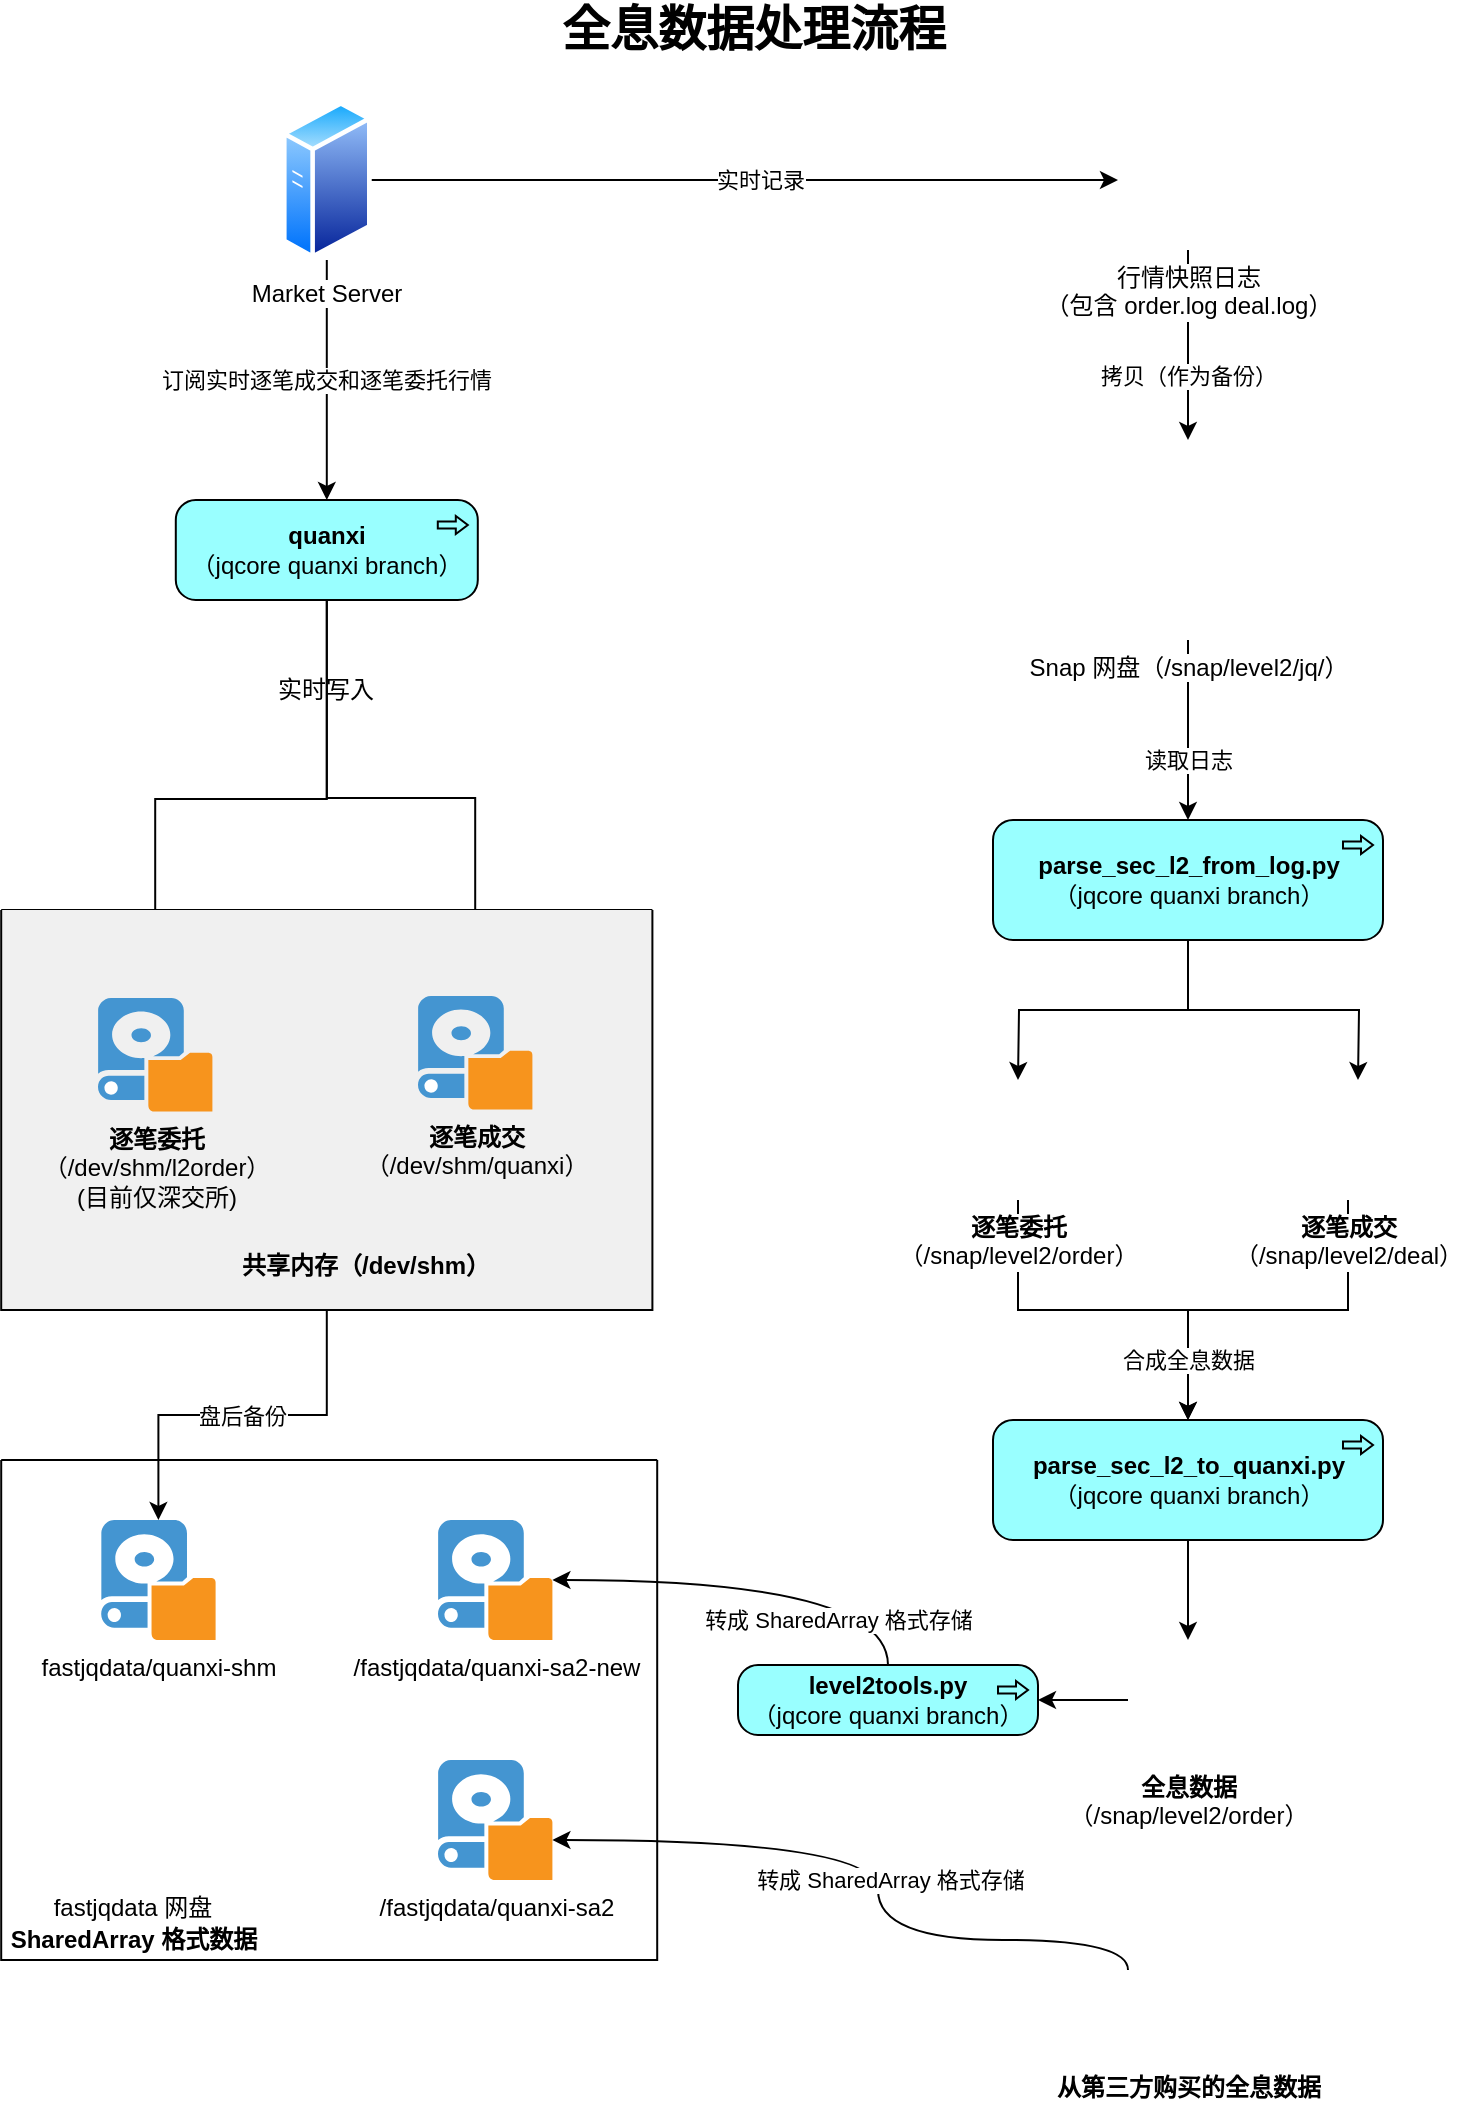 <mxfile version="15.8.2" type="github">
  <diagram id="QWwCKMkWEj3jSGGU1q7L" name="第 1 页">
    <mxGraphModel dx="1278" dy="588" grid="1" gridSize="10" guides="1" tooltips="1" connect="1" arrows="1" fold="1" page="1" pageScale="1" pageWidth="827" pageHeight="1169" math="0" shadow="0">
      <root>
        <mxCell id="0" />
        <mxCell id="1" parent="0" />
        <mxCell id="RHOAhawh5C-QmzYUM9-l-4" style="edgeStyle=orthogonalEdgeStyle;rounded=0;orthogonalLoop=1;jettySize=auto;html=1;" parent="1" source="RHOAhawh5C-QmzYUM9-l-1" target="RHOAhawh5C-QmzYUM9-l-3" edge="1">
          <mxGeometry relative="1" as="geometry" />
        </mxCell>
        <mxCell id="RHOAhawh5C-QmzYUM9-l-5" value="实时记录" style="edgeLabel;html=1;align=center;verticalAlign=middle;resizable=0;points=[];" parent="RHOAhawh5C-QmzYUM9-l-4" vertex="1" connectable="0">
          <mxGeometry x="-0.173" relative="1" as="geometry">
            <mxPoint x="39" as="offset" />
          </mxGeometry>
        </mxCell>
        <mxCell id="RHOAhawh5C-QmzYUM9-l-7" value="订阅实时逐笔成交和逐笔委托行情" style="edgeStyle=orthogonalEdgeStyle;rounded=0;orthogonalLoop=1;jettySize=auto;html=1;entryX=0.5;entryY=0;entryDx=0;entryDy=0;entryPerimeter=0;" parent="1" source="RHOAhawh5C-QmzYUM9-l-1" target="RHOAhawh5C-QmzYUM9-l-6" edge="1">
          <mxGeometry relative="1" as="geometry" />
        </mxCell>
        <mxCell id="RHOAhawh5C-QmzYUM9-l-1" value="Market Server" style="aspect=fixed;perimeter=ellipsePerimeter;html=1;align=center;shadow=0;dashed=0;spacingTop=3;image;image=img/lib/active_directory/generic_server.svg;" parent="1" vertex="1">
          <mxGeometry x="212" y="80" width="44.8" height="80" as="geometry" />
        </mxCell>
        <mxCell id="RHOAhawh5C-QmzYUM9-l-19" style="edgeStyle=orthogonalEdgeStyle;rounded=0;orthogonalLoop=1;jettySize=auto;html=1;entryX=0.5;entryY=0;entryDx=0;entryDy=0;" parent="1" source="RHOAhawh5C-QmzYUM9-l-3" target="RHOAhawh5C-QmzYUM9-l-18" edge="1">
          <mxGeometry relative="1" as="geometry" />
        </mxCell>
        <mxCell id="RHOAhawh5C-QmzYUM9-l-20" value="拷贝（作为备份）" style="edgeLabel;html=1;align=center;verticalAlign=middle;resizable=0;points=[];" parent="RHOAhawh5C-QmzYUM9-l-19" vertex="1" connectable="0">
          <mxGeometry x="0.329" relative="1" as="geometry">
            <mxPoint as="offset" />
          </mxGeometry>
        </mxCell>
        <mxCell id="RHOAhawh5C-QmzYUM9-l-3" value="行情快照日志&lt;br&gt;（包含 order.log deal.log）" style="shape=image;html=1;verticalAlign=top;verticalLabelPosition=bottom;labelBackgroundColor=#ffffff;imageAspect=0;aspect=fixed;image=https://cdn3.iconfinder.com/data/icons/document-file-formats-2/512/9-128.png" parent="1" vertex="1">
          <mxGeometry x="630" y="85" width="70" height="70" as="geometry" />
        </mxCell>
        <mxCell id="RHOAhawh5C-QmzYUM9-l-13" style="edgeStyle=orthogonalEdgeStyle;rounded=0;orthogonalLoop=1;jettySize=auto;html=1;" parent="1" source="RHOAhawh5C-QmzYUM9-l-6" target="RHOAhawh5C-QmzYUM9-l-9" edge="1">
          <mxGeometry relative="1" as="geometry" />
        </mxCell>
        <mxCell id="RHOAhawh5C-QmzYUM9-l-14" style="edgeStyle=orthogonalEdgeStyle;rounded=0;orthogonalLoop=1;jettySize=auto;html=1;exitX=0.5;exitY=1;exitDx=0;exitDy=0;exitPerimeter=0;" parent="1" source="RHOAhawh5C-QmzYUM9-l-6" target="RHOAhawh5C-QmzYUM9-l-10" edge="1">
          <mxGeometry relative="1" as="geometry" />
        </mxCell>
        <mxCell id="RHOAhawh5C-QmzYUM9-l-6" value="&lt;b&gt;quanxi&lt;/b&gt;&lt;br&gt;（jqcore quanxi branch）" style="html=1;outlineConnect=0;whiteSpace=wrap;fillColor=#99ffff;shape=mxgraph.archimate3.application;appType=proc;archiType=rounded;" parent="1" vertex="1">
          <mxGeometry x="158.9" y="280" width="151" height="50" as="geometry" />
        </mxCell>
        <mxCell id="RHOAhawh5C-QmzYUM9-l-47" value="盘后备份" style="edgeStyle=orthogonalEdgeStyle;rounded=0;orthogonalLoop=1;jettySize=auto;html=1;" parent="1" source="RHOAhawh5C-QmzYUM9-l-8" target="RHOAhawh5C-QmzYUM9-l-44" edge="1">
          <mxGeometry relative="1" as="geometry" />
        </mxCell>
        <mxCell id="RHOAhawh5C-QmzYUM9-l-8" value="" style="swimlane;startSize=0;fillColor=#E6E6E6;swimlaneFillColor=#F0F0F0;gradientColor=#C7C7C7;" parent="1" vertex="1">
          <mxGeometry x="71.6" y="485" width="325.6" height="200" as="geometry" />
        </mxCell>
        <mxCell id="RHOAhawh5C-QmzYUM9-l-9" value="&lt;b&gt;逐笔委托&lt;br&gt;&lt;/b&gt;（/dev/shm/l2order）&lt;br&gt;(目前仅深交所)" style="shadow=0;dashed=0;html=1;strokeColor=none;fillColor=#4495D1;labelPosition=center;verticalLabelPosition=bottom;verticalAlign=top;align=center;outlineConnect=0;shape=mxgraph.veeam.local_disk;" parent="RHOAhawh5C-QmzYUM9-l-8" vertex="1">
          <mxGeometry x="48.4" y="44" width="57.2" height="56.8" as="geometry" />
        </mxCell>
        <mxCell id="RHOAhawh5C-QmzYUM9-l-10" value="&lt;b&gt;逐笔成交&lt;br&gt;&lt;/b&gt;（/dev/shm/quanxi）" style="shadow=0;dashed=0;html=1;strokeColor=none;fillColor=#4495D1;labelPosition=center;verticalLabelPosition=bottom;verticalAlign=top;align=center;outlineConnect=0;shape=mxgraph.veeam.local_disk;" parent="RHOAhawh5C-QmzYUM9-l-8" vertex="1">
          <mxGeometry x="208.4" y="43" width="57.2" height="56.8" as="geometry" />
        </mxCell>
        <mxCell id="RHOAhawh5C-QmzYUM9-l-11" value="&lt;b&gt;共享内存（/dev/shm）&lt;/b&gt;" style="text;html=1;strokeColor=none;fillColor=none;align=center;verticalAlign=middle;whiteSpace=wrap;rounded=0;" parent="RHOAhawh5C-QmzYUM9-l-8" vertex="1">
          <mxGeometry x="98" y="165" width="167.6" height="25" as="geometry" />
        </mxCell>
        <mxCell id="RHOAhawh5C-QmzYUM9-l-16" value="实时写入" style="text;html=1;strokeColor=none;fillColor=none;align=center;verticalAlign=middle;whiteSpace=wrap;rounded=0;" parent="1" vertex="1">
          <mxGeometry x="204" y="360" width="60" height="30" as="geometry" />
        </mxCell>
        <mxCell id="RHOAhawh5C-QmzYUM9-l-22" value="读取日志" style="edgeStyle=orthogonalEdgeStyle;rounded=0;orthogonalLoop=1;jettySize=auto;html=1;entryX=0.5;entryY=0;entryDx=0;entryDy=0;entryPerimeter=0;" parent="1" source="RHOAhawh5C-QmzYUM9-l-18" target="RHOAhawh5C-QmzYUM9-l-21" edge="1">
          <mxGeometry x="0.333" relative="1" as="geometry">
            <mxPoint as="offset" />
          </mxGeometry>
        </mxCell>
        <mxCell id="RHOAhawh5C-QmzYUM9-l-18" value="Snap 网盘（/snap/level2/jq/）" style="shape=image;html=1;verticalAlign=top;verticalLabelPosition=bottom;labelBackgroundColor=#ffffff;imageAspect=0;aspect=fixed;image=https://cdn2.iconfinder.com/data/icons/crystalproject/128x128/devices/nfs_unmount.png;fillColor=#E6E6E6;gradientColor=#C7C7C7;" parent="1" vertex="1">
          <mxGeometry x="615" y="250" width="100" height="100" as="geometry" />
        </mxCell>
        <mxCell id="RHOAhawh5C-QmzYUM9-l-26" style="edgeStyle=orthogonalEdgeStyle;rounded=0;orthogonalLoop=1;jettySize=auto;html=1;" parent="1" source="RHOAhawh5C-QmzYUM9-l-21" edge="1">
          <mxGeometry relative="1" as="geometry">
            <mxPoint x="580" y="570" as="targetPoint" />
          </mxGeometry>
        </mxCell>
        <mxCell id="RHOAhawh5C-QmzYUM9-l-27" style="edgeStyle=orthogonalEdgeStyle;rounded=0;orthogonalLoop=1;jettySize=auto;html=1;" parent="1" source="RHOAhawh5C-QmzYUM9-l-21" edge="1">
          <mxGeometry relative="1" as="geometry">
            <mxPoint x="750" y="570" as="targetPoint" />
          </mxGeometry>
        </mxCell>
        <mxCell id="RHOAhawh5C-QmzYUM9-l-21" value="&lt;b&gt;parse_sec_l2_from_log.py&lt;/b&gt;&lt;br&gt;（jqcore quanxi branch）" style="html=1;outlineConnect=0;whiteSpace=wrap;fillColor=#99ffff;shape=mxgraph.archimate3.application;appType=proc;archiType=rounded;" parent="1" vertex="1">
          <mxGeometry x="567.5" y="440" width="195" height="60" as="geometry" />
        </mxCell>
        <mxCell id="RHOAhawh5C-QmzYUM9-l-39" style="edgeStyle=orthogonalEdgeStyle;rounded=0;orthogonalLoop=1;jettySize=auto;html=1;entryX=0.5;entryY=0;entryDx=0;entryDy=0;" parent="1" source="RHOAhawh5C-QmzYUM9-l-28" target="RHOAhawh5C-QmzYUM9-l-33" edge="1">
          <mxGeometry relative="1" as="geometry" />
        </mxCell>
        <mxCell id="RHOAhawh5C-QmzYUM9-l-28" value="&lt;b&gt;parse_sec_l2_to_quanxi.py&lt;/b&gt;&lt;br&gt;（jqcore quanxi branch）" style="html=1;outlineConnect=0;whiteSpace=wrap;fillColor=#99ffff;shape=mxgraph.archimate3.application;appType=proc;archiType=rounded;" parent="1" vertex="1">
          <mxGeometry x="567.5" y="740" width="195" height="60" as="geometry" />
        </mxCell>
        <mxCell id="RHOAhawh5C-QmzYUM9-l-37" style="edgeStyle=orthogonalEdgeStyle;rounded=0;orthogonalLoop=1;jettySize=auto;html=1;entryX=0.5;entryY=0;entryDx=0;entryDy=0;entryPerimeter=0;" parent="1" source="RHOAhawh5C-QmzYUM9-l-30" target="RHOAhawh5C-QmzYUM9-l-28" edge="1">
          <mxGeometry relative="1" as="geometry" />
        </mxCell>
        <mxCell id="RHOAhawh5C-QmzYUM9-l-30" value="&lt;b&gt;逐笔成交&lt;br&gt;&lt;/b&gt;（/snap/level2/deal）" style="shape=image;html=1;verticalAlign=top;verticalLabelPosition=bottom;labelBackgroundColor=#ffffff;imageAspect=0;aspect=fixed;image=https://cdn3.iconfinder.com/data/icons/cad-database-presentation-spreadsheet-vector-fil-2/512/19-128.png;fillColor=#E6E6E6;gradientColor=#C7C7C7;" parent="1" vertex="1">
          <mxGeometry x="715" y="570" width="60" height="60" as="geometry" />
        </mxCell>
        <mxCell id="RHOAhawh5C-QmzYUM9-l-36" style="edgeStyle=orthogonalEdgeStyle;rounded=0;orthogonalLoop=1;jettySize=auto;html=1;" parent="1" source="RHOAhawh5C-QmzYUM9-l-31" target="RHOAhawh5C-QmzYUM9-l-28" edge="1">
          <mxGeometry relative="1" as="geometry" />
        </mxCell>
        <mxCell id="RHOAhawh5C-QmzYUM9-l-38" value="合成全息数据" style="edgeLabel;html=1;align=center;verticalAlign=middle;resizable=0;points=[];" parent="RHOAhawh5C-QmzYUM9-l-36" vertex="1" connectable="0">
          <mxGeometry x="0.608" y="-1" relative="1" as="geometry">
            <mxPoint x="1" y="8" as="offset" />
          </mxGeometry>
        </mxCell>
        <mxCell id="RHOAhawh5C-QmzYUM9-l-31" value="&lt;b&gt;逐笔委托&lt;br&gt;&lt;/b&gt;（/snap/level2/order）" style="shape=image;html=1;verticalAlign=top;verticalLabelPosition=bottom;labelBackgroundColor=#ffffff;imageAspect=0;aspect=fixed;image=https://cdn3.iconfinder.com/data/icons/cad-database-presentation-spreadsheet-vector-fil-2/512/19-128.png;fillColor=#E6E6E6;gradientColor=#C7C7C7;" parent="1" vertex="1">
          <mxGeometry x="550" y="570" width="60" height="60" as="geometry" />
        </mxCell>
        <mxCell id="RHOAhawh5C-QmzYUM9-l-52" style="edgeStyle=orthogonalEdgeStyle;rounded=0;orthogonalLoop=1;jettySize=auto;html=1;" parent="1" source="RHOAhawh5C-QmzYUM9-l-33" target="RHOAhawh5C-QmzYUM9-l-51" edge="1">
          <mxGeometry relative="1" as="geometry" />
        </mxCell>
        <mxCell id="RHOAhawh5C-QmzYUM9-l-33" value="&lt;b&gt;全息数据&lt;br&gt;&lt;/b&gt;（/snap/level2/order）" style="shape=image;html=1;verticalAlign=top;verticalLabelPosition=bottom;labelBackgroundColor=#ffffff;imageAspect=0;aspect=fixed;image=https://cdn3.iconfinder.com/data/icons/cad-database-presentation-spreadsheet-vector-fil-2/512/19-128.png;fillColor=#E6E6E6;gradientColor=#C7C7C7;" parent="1" vertex="1">
          <mxGeometry x="635" y="850" width="60" height="60" as="geometry" />
        </mxCell>
        <mxCell id="RHOAhawh5C-QmzYUM9-l-40" value="" style="swimlane;startSize=0;fillColor=#E6E6E6;gradientColor=#C7C7C7;" parent="1" vertex="1">
          <mxGeometry x="71.6" y="760" width="328" height="250" as="geometry" />
        </mxCell>
        <mxCell id="RHOAhawh5C-QmzYUM9-l-41" value="fastjqdata 网盘" style="shape=image;html=1;verticalAlign=top;verticalLabelPosition=bottom;labelBackgroundColor=#ffffff;imageAspect=0;aspect=fixed;image=https://cdn2.iconfinder.com/data/icons/crystalproject/128x128/devices/nfs_unmount.png;fillColor=#E6E6E6;gradientColor=#C7C7C7;" parent="RHOAhawh5C-QmzYUM9-l-40" vertex="1">
          <mxGeometry x="45.8" y="170" width="40" height="40" as="geometry" />
        </mxCell>
        <mxCell id="RHOAhawh5C-QmzYUM9-l-44" value="fastjqdata/quanxi-shm" style="shadow=0;dashed=0;html=1;strokeColor=none;fillColor=#4495D1;labelPosition=center;verticalLabelPosition=bottom;verticalAlign=top;align=center;outlineConnect=0;shape=mxgraph.veeam.local_disk;" parent="RHOAhawh5C-QmzYUM9-l-40" vertex="1">
          <mxGeometry x="50" y="30" width="57.2" height="60" as="geometry" />
        </mxCell>
        <mxCell id="RHOAhawh5C-QmzYUM9-l-48" value="/fastjqdata/quanxi-sa2-new" style="shadow=0;dashed=0;html=1;strokeColor=none;fillColor=#4495D1;labelPosition=center;verticalLabelPosition=bottom;verticalAlign=top;align=center;outlineConnect=0;shape=mxgraph.veeam.local_disk;" parent="RHOAhawh5C-QmzYUM9-l-40" vertex="1">
          <mxGeometry x="218.4" y="30" width="57.2" height="60" as="geometry" />
        </mxCell>
        <mxCell id="RHOAhawh5C-QmzYUM9-l-49" value="&lt;b&gt;SharedArray 格式数据&lt;/b&gt;" style="text;html=1;strokeColor=none;fillColor=none;align=center;verticalAlign=middle;whiteSpace=wrap;rounded=0;" parent="RHOAhawh5C-QmzYUM9-l-40" vertex="1">
          <mxGeometry y="230" width="131.6" height="20" as="geometry" />
        </mxCell>
        <mxCell id="RHOAhawh5C-QmzYUM9-l-56" value="/fastjqdata/quanxi-sa2" style="shadow=0;dashed=0;html=1;strokeColor=none;fillColor=#4495D1;labelPosition=center;verticalLabelPosition=bottom;verticalAlign=top;align=center;outlineConnect=0;shape=mxgraph.veeam.local_disk;" parent="RHOAhawh5C-QmzYUM9-l-40" vertex="1">
          <mxGeometry x="218.4" y="150" width="57.2" height="60" as="geometry" />
        </mxCell>
        <mxCell id="RHOAhawh5C-QmzYUM9-l-51" value="&lt;b&gt;level2tools.py&lt;/b&gt;&lt;br&gt;（jqcore quanxi branch）" style="html=1;outlineConnect=0;whiteSpace=wrap;fillColor=#99ffff;shape=mxgraph.archimate3.application;appType=proc;archiType=rounded;" parent="1" vertex="1">
          <mxGeometry x="440" y="862.5" width="150" height="35" as="geometry" />
        </mxCell>
        <mxCell id="RHOAhawh5C-QmzYUM9-l-54" value="" style="curved=1;endArrow=classic;html=1;rounded=0;edgeStyle=orthogonalEdgeStyle;exitX=0.5;exitY=0;exitDx=0;exitDy=0;exitPerimeter=0;" parent="1" source="RHOAhawh5C-QmzYUM9-l-51" target="RHOAhawh5C-QmzYUM9-l-48" edge="1">
          <mxGeometry width="50" height="50" relative="1" as="geometry">
            <mxPoint x="440" y="830" as="sourcePoint" />
            <mxPoint x="490" y="780" as="targetPoint" />
            <Array as="points">
              <mxPoint x="515" y="820" />
            </Array>
          </mxGeometry>
        </mxCell>
        <mxCell id="RHOAhawh5C-QmzYUM9-l-55" value="转成 SharedArray 格式存储" style="edgeLabel;html=1;align=center;verticalAlign=middle;resizable=0;points=[];" parent="RHOAhawh5C-QmzYUM9-l-54" vertex="1" connectable="0">
          <mxGeometry x="0.106" y="1" relative="1" as="geometry">
            <mxPoint x="49" y="19" as="offset" />
          </mxGeometry>
        </mxCell>
        <mxCell id="RHOAhawh5C-QmzYUM9-l-57" value="&lt;b&gt;从第三方购买的全息数据&lt;/b&gt;" style="shape=image;html=1;verticalAlign=top;verticalLabelPosition=bottom;labelBackgroundColor=#ffffff;imageAspect=0;aspect=fixed;image=https://cdn3.iconfinder.com/data/icons/cad-database-presentation-spreadsheet-vector-fil-2/512/19-128.png;fillColor=#E6E6E6;gradientColor=#C7C7C7;" parent="1" vertex="1">
          <mxGeometry x="635" y="1000" width="60" height="60" as="geometry" />
        </mxCell>
        <mxCell id="RHOAhawh5C-QmzYUM9-l-60" value="" style="curved=1;endArrow=classic;html=1;rounded=0;edgeStyle=orthogonalEdgeStyle;exitX=0;exitY=0.25;exitDx=0;exitDy=0;" parent="1" source="RHOAhawh5C-QmzYUM9-l-57" target="RHOAhawh5C-QmzYUM9-l-56" edge="1">
          <mxGeometry width="50" height="50" relative="1" as="geometry">
            <mxPoint x="635" y="1000" as="sourcePoint" />
            <mxPoint x="480" y="1040" as="targetPoint" />
            <Array as="points">
              <mxPoint x="635" y="1000" />
              <mxPoint x="510" y="1000" />
              <mxPoint x="510" y="950" />
            </Array>
          </mxGeometry>
        </mxCell>
        <mxCell id="RHOAhawh5C-QmzYUM9-l-61" value="转成 SharedArray 格式存储" style="edgeLabel;html=1;align=center;verticalAlign=middle;resizable=0;points=[];" parent="RHOAhawh5C-QmzYUM9-l-60" vertex="1" connectable="0">
          <mxGeometry x="0.224" y="7" relative="1" as="geometry">
            <mxPoint x="32" y="13" as="offset" />
          </mxGeometry>
        </mxCell>
        <mxCell id="qlVlYHFGkHO9bkNXP4Md-1" value="&lt;b&gt;&lt;font style=&quot;font-size: 24px&quot;&gt;全息数据处理流程&lt;/font&gt;&lt;/b&gt;" style="text;html=1;strokeColor=none;fillColor=none;align=center;verticalAlign=middle;whiteSpace=wrap;rounded=0;" vertex="1" parent="1">
          <mxGeometry x="327.5" y="30" width="240" height="30" as="geometry" />
        </mxCell>
      </root>
    </mxGraphModel>
  </diagram>
</mxfile>

